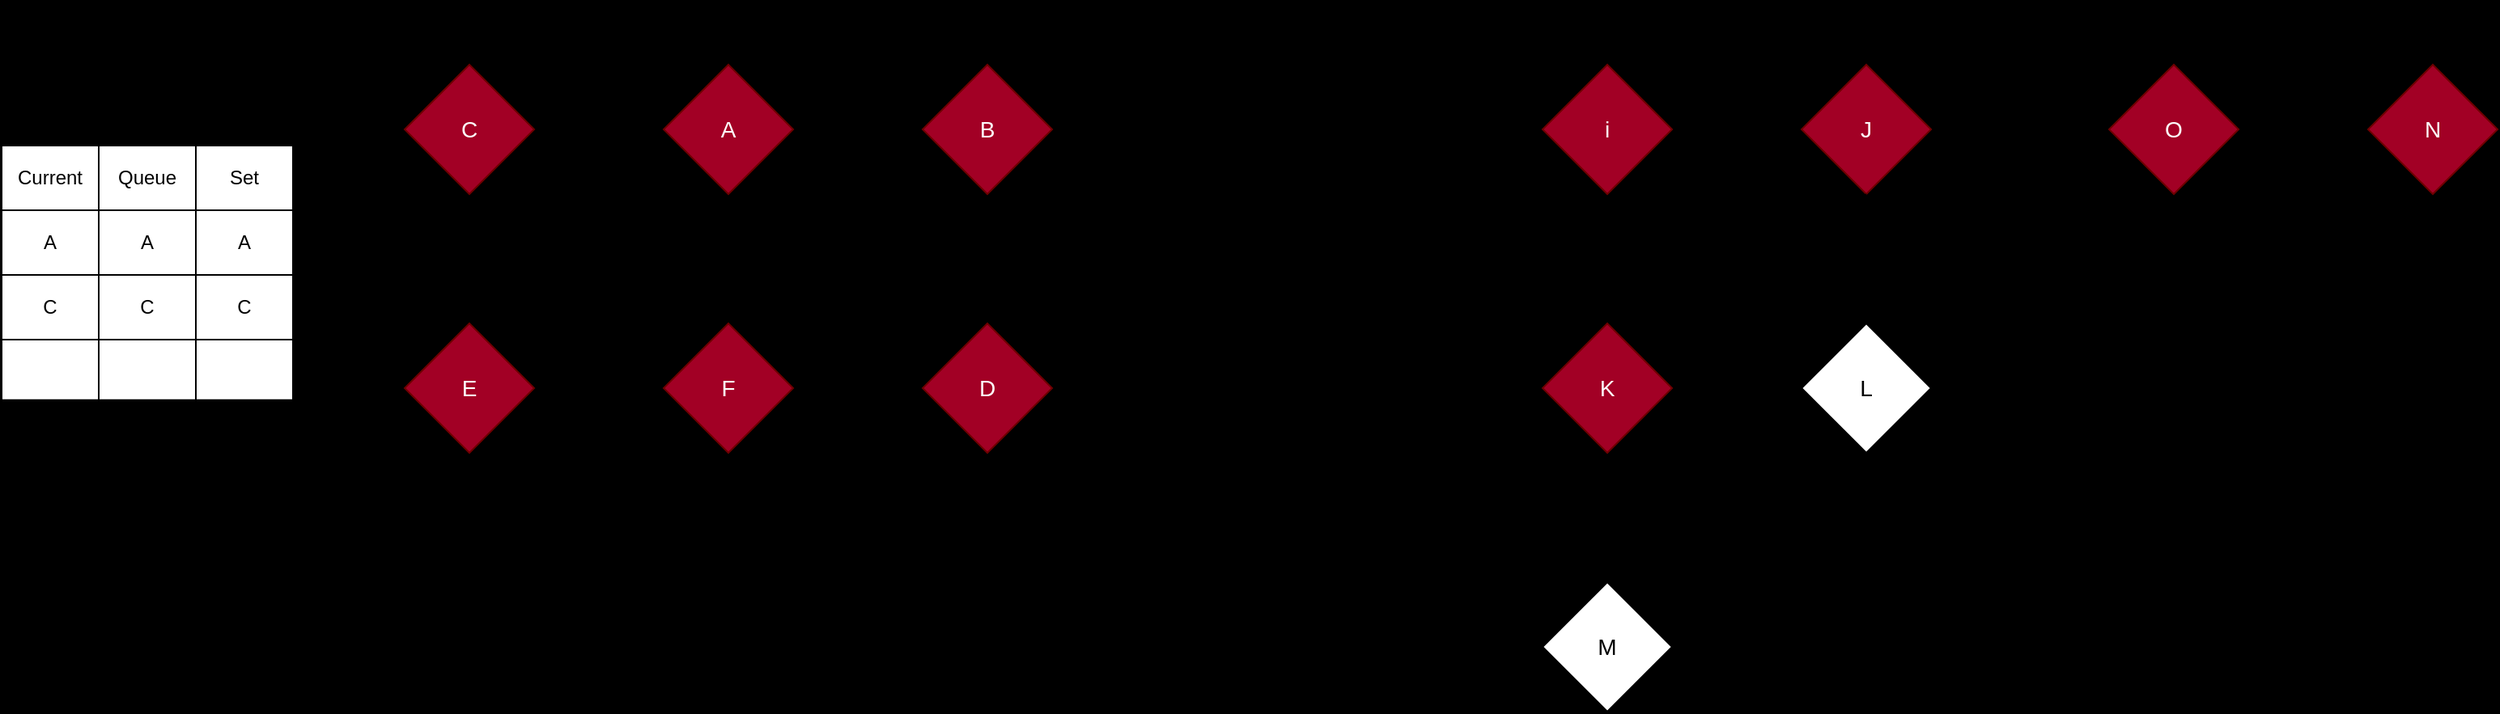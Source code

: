 <mxfile>
    <diagram id="wDra4RlVWW70b3zv4sFD" name="Undirected graph">
        <mxGraphModel dx="1496" dy="795" grid="0" gridSize="10" guides="1" tooltips="1" connect="1" arrows="1" fold="1" page="0" pageScale="1" pageWidth="850" pageHeight="1100" background="#000000" math="0" shadow="0">
            <root>
                <mxCell id="0"/>
                <mxCell id="1" parent="0"/>
                <mxCell id="20" style="sketch=0;html=1;exitX=1;exitY=0.5;exitDx=0;exitDy=0;fontSize=14;startArrow=none;startFill=0;endArrow=none;endFill=0;" parent="1" source="17" target="18" edge="1">
                    <mxGeometry relative="1" as="geometry"/>
                </mxCell>
                <mxCell id="22" value="" style="edgeStyle=none;sketch=0;html=1;fontSize=14;startArrow=none;startFill=0;endArrow=none;endFill=0;" parent="1" source="17" target="21" edge="1">
                    <mxGeometry relative="1" as="geometry"/>
                </mxCell>
                <mxCell id="17" value="i" style="rhombus;whiteSpace=wrap;html=1;rounded=0;labelBackgroundColor=none;sketch=0;strokeColor=#6F0000;fontSize=14;fillStyle=solid;fillColor=#a20025;fontColor=#ffffff;" parent="1" vertex="1">
                    <mxGeometry x="-140" y="-100" width="80" height="80" as="geometry"/>
                </mxCell>
                <mxCell id="18" value="J" style="rhombus;whiteSpace=wrap;html=1;rounded=0;labelBackgroundColor=none;sketch=0;strokeColor=#6F0000;fontSize=14;fillColor=#a20025;fontColor=#ffffff;" parent="1" vertex="1">
                    <mxGeometry x="20" y="-100" width="80" height="80" as="geometry"/>
                </mxCell>
                <mxCell id="24" value="" style="edgeStyle=none;sketch=0;html=1;fontSize=14;startArrow=none;startFill=0;endArrow=none;endFill=0;" parent="1" source="21" target="23" edge="1">
                    <mxGeometry relative="1" as="geometry"/>
                </mxCell>
                <mxCell id="26" value="" style="edgeStyle=none;sketch=0;html=1;fontSize=14;startArrow=none;startFill=0;endArrow=none;endFill=0;" parent="1" source="21" target="25" edge="1">
                    <mxGeometry relative="1" as="geometry"/>
                </mxCell>
                <mxCell id="27" style="edgeStyle=none;sketch=0;html=1;exitX=1;exitY=0.5;exitDx=0;exitDy=0;entryX=0.5;entryY=1;entryDx=0;entryDy=0;fontSize=14;startArrow=none;startFill=0;endArrow=none;endFill=0;" parent="1" source="21" target="18" edge="1">
                    <mxGeometry relative="1" as="geometry"/>
                </mxCell>
                <mxCell id="21" value="K" style="rhombus;whiteSpace=wrap;html=1;rounded=0;labelBackgroundColor=none;sketch=0;strokeColor=#6F0000;fontSize=14;fillColor=#a20025;fontColor=#ffffff;" parent="1" vertex="1">
                    <mxGeometry x="-140" y="60" width="80" height="80" as="geometry"/>
                </mxCell>
                <mxCell id="23" value="L" style="rhombus;whiteSpace=wrap;html=1;rounded=0;labelBackgroundColor=none;sketch=0;strokeColor=default;fontSize=14;gradientColor=none;" parent="1" vertex="1">
                    <mxGeometry x="20" y="60" width="80" height="80" as="geometry"/>
                </mxCell>
                <mxCell id="25" value="M" style="rhombus;whiteSpace=wrap;html=1;rounded=0;labelBackgroundColor=none;sketch=0;strokeColor=default;fontSize=14;gradientColor=none;" parent="1" vertex="1">
                    <mxGeometry x="-140" y="220" width="80" height="80" as="geometry"/>
                </mxCell>
                <mxCell id="30" value="" style="edgeStyle=none;sketch=0;html=1;fontSize=14;startArrow=none;startFill=0;endArrow=none;endFill=0;" parent="1" source="28" target="29" edge="1">
                    <mxGeometry relative="1" as="geometry"/>
                </mxCell>
                <mxCell id="28" value="O" style="rhombus;whiteSpace=wrap;html=1;rounded=0;labelBackgroundColor=none;sketch=0;strokeColor=#6F0000;fontSize=14;fillColor=#a20025;fontColor=#ffffff;" parent="1" vertex="1">
                    <mxGeometry x="210" y="-100" width="80" height="80" as="geometry"/>
                </mxCell>
                <mxCell id="29" value="N" style="rhombus;whiteSpace=wrap;html=1;rounded=0;labelBackgroundColor=none;sketch=0;strokeColor=#6F0000;fontSize=14;fillColor=#a20025;fontColor=#ffffff;" parent="1" vertex="1">
                    <mxGeometry x="370" y="-100" width="80" height="80" as="geometry"/>
                </mxCell>
                <mxCell id="31" value="Cycle" style="text;strokeColor=none;align=center;fillColor=none;html=1;verticalAlign=middle;whiteSpace=wrap;rounded=0;labelBackgroundColor=none;sketch=0;fillStyle=solid;fontSize=14;" parent="1" vertex="1">
                    <mxGeometry x="-50" y="-140" width="60" height="30" as="geometry"/>
                </mxCell>
                <mxCell id="33" value="Cycle" style="text;strokeColor=none;align=center;fillColor=none;html=1;verticalAlign=middle;whiteSpace=wrap;rounded=0;labelBackgroundColor=none;sketch=0;fillStyle=solid;fontSize=14;" parent="1" vertex="1">
                    <mxGeometry x="302" y="-135" width="60" height="30" as="geometry"/>
                </mxCell>
                <mxCell id="36" value="" style="edgeStyle=none;html=1;" parent="1" source="34" target="35" edge="1">
                    <mxGeometry relative="1" as="geometry"/>
                </mxCell>
                <mxCell id="38" value="" style="edgeStyle=none;html=1;" parent="1" source="34" target="37" edge="1">
                    <mxGeometry relative="1" as="geometry"/>
                </mxCell>
                <mxCell id="34" value="A" style="rhombus;whiteSpace=wrap;html=1;rounded=0;labelBackgroundColor=none;sketch=0;strokeColor=#6F0000;fontSize=14;fillStyle=solid;fillColor=#a20025;fontColor=#ffffff;" parent="1" vertex="1">
                    <mxGeometry x="-683" y="-100" width="80" height="80" as="geometry"/>
                </mxCell>
                <mxCell id="40" value="" style="edgeStyle=none;html=1;" parent="1" source="35" target="39" edge="1">
                    <mxGeometry relative="1" as="geometry"/>
                </mxCell>
                <mxCell id="35" value="B" style="rhombus;whiteSpace=wrap;html=1;rounded=0;labelBackgroundColor=none;sketch=0;strokeColor=#6F0000;fontSize=14;fillStyle=solid;fillColor=#a20025;fontColor=#ffffff;" parent="1" vertex="1">
                    <mxGeometry x="-523" y="-100" width="80" height="80" as="geometry"/>
                </mxCell>
                <mxCell id="42" value="" style="edgeStyle=none;html=1;" parent="1" source="37" target="41" edge="1">
                    <mxGeometry relative="1" as="geometry"/>
                </mxCell>
                <mxCell id="37" value="C" style="rhombus;whiteSpace=wrap;html=1;rounded=0;labelBackgroundColor=none;sketch=0;strokeColor=#6F0000;fontSize=14;fillStyle=solid;fillColor=#a20025;fontColor=#ffffff;" parent="1" vertex="1">
                    <mxGeometry x="-843" y="-100" width="80" height="80" as="geometry"/>
                </mxCell>
                <mxCell id="44" value="" style="edgeStyle=none;html=1;" parent="1" source="39" target="43" edge="1">
                    <mxGeometry relative="1" as="geometry"/>
                </mxCell>
                <mxCell id="39" value="D" style="rhombus;whiteSpace=wrap;html=1;rounded=0;labelBackgroundColor=none;sketch=0;strokeColor=#6F0000;fontSize=14;fillStyle=solid;fillColor=#a20025;fontColor=#ffffff;" parent="1" vertex="1">
                    <mxGeometry x="-523" y="60" width="80" height="80" as="geometry"/>
                </mxCell>
                <mxCell id="41" value="E" style="rhombus;whiteSpace=wrap;html=1;fontSize=14;fillColor=#a20025;strokeColor=#6F0000;fontColor=#ffffff;rounded=0;labelBackgroundColor=none;sketch=0;fillStyle=solid;" parent="1" vertex="1">
                    <mxGeometry x="-843" y="60" width="80" height="80" as="geometry"/>
                </mxCell>
                <mxCell id="43" value="F" style="rhombus;whiteSpace=wrap;html=1;rounded=0;labelBackgroundColor=none;sketch=0;strokeColor=#6F0000;fontSize=14;fillStyle=solid;fillColor=#a20025;fontColor=#ffffff;" parent="1" vertex="1">
                    <mxGeometry x="-683" y="60" width="80" height="80" as="geometry"/>
                </mxCell>
                <mxCell id="45" value="" style="shape=table;startSize=0;container=1;collapsible=0;childLayout=tableLayout;" parent="1" vertex="1">
                    <mxGeometry x="-1092" y="-50" width="180" height="157.317" as="geometry"/>
                </mxCell>
                <mxCell id="46" value="" style="shape=tableRow;horizontal=0;startSize=0;swimlaneHead=0;swimlaneBody=0;top=0;left=0;bottom=0;right=0;collapsible=0;dropTarget=0;fillColor=none;points=[[0,0.5],[1,0.5]];portConstraint=eastwest;" parent="45" vertex="1">
                    <mxGeometry width="180" height="40" as="geometry"/>
                </mxCell>
                <mxCell id="67" value="Current" style="shape=partialRectangle;html=1;whiteSpace=wrap;connectable=0;overflow=hidden;fillColor=none;top=0;left=0;bottom=0;right=0;pointerEvents=1;" parent="46" vertex="1">
                    <mxGeometry width="60" height="40" as="geometry">
                        <mxRectangle width="60" height="40" as="alternateBounds"/>
                    </mxGeometry>
                </mxCell>
                <mxCell id="47" value="Queue" style="shape=partialRectangle;html=1;whiteSpace=wrap;connectable=0;overflow=hidden;fillColor=none;top=0;left=0;bottom=0;right=0;pointerEvents=1;" parent="46" vertex="1">
                    <mxGeometry x="60" width="60" height="40" as="geometry">
                        <mxRectangle width="60" height="40" as="alternateBounds"/>
                    </mxGeometry>
                </mxCell>
                <mxCell id="48" value="Set" style="shape=partialRectangle;html=1;whiteSpace=wrap;connectable=0;overflow=hidden;fillColor=none;top=0;left=0;bottom=0;right=0;pointerEvents=1;" parent="46" vertex="1">
                    <mxGeometry x="120" width="60" height="40" as="geometry">
                        <mxRectangle width="60" height="40" as="alternateBounds"/>
                    </mxGeometry>
                </mxCell>
                <mxCell id="61" style="shape=tableRow;horizontal=0;startSize=0;swimlaneHead=0;swimlaneBody=0;top=0;left=0;bottom=0;right=0;collapsible=0;dropTarget=0;fillColor=none;points=[[0,0.5],[1,0.5]];portConstraint=eastwest;" parent="45" vertex="1">
                    <mxGeometry y="40" width="180" height="40" as="geometry"/>
                </mxCell>
                <mxCell id="68" value="A" style="shape=partialRectangle;html=1;whiteSpace=wrap;connectable=0;overflow=hidden;fillColor=none;top=0;left=0;bottom=0;right=0;pointerEvents=1;" parent="61" vertex="1">
                    <mxGeometry width="60" height="40" as="geometry">
                        <mxRectangle width="60" height="40" as="alternateBounds"/>
                    </mxGeometry>
                </mxCell>
                <mxCell id="62" value="A" style="shape=partialRectangle;html=1;whiteSpace=wrap;connectable=0;overflow=hidden;fillColor=none;top=0;left=0;bottom=0;right=0;pointerEvents=1;" parent="61" vertex="1">
                    <mxGeometry x="60" width="60" height="40" as="geometry">
                        <mxRectangle width="60" height="40" as="alternateBounds"/>
                    </mxGeometry>
                </mxCell>
                <mxCell id="63" value="A" style="shape=partialRectangle;html=1;whiteSpace=wrap;connectable=0;overflow=hidden;fillColor=none;top=0;left=0;bottom=0;right=0;pointerEvents=1;" parent="61" vertex="1">
                    <mxGeometry x="120" width="60" height="40" as="geometry">
                        <mxRectangle width="60" height="40" as="alternateBounds"/>
                    </mxGeometry>
                </mxCell>
                <mxCell id="64" style="shape=tableRow;horizontal=0;startSize=0;swimlaneHead=0;swimlaneBody=0;top=0;left=0;bottom=0;right=0;collapsible=0;dropTarget=0;fillColor=none;points=[[0,0.5],[1,0.5]];portConstraint=eastwest;" parent="45" vertex="1">
                    <mxGeometry y="80" width="180" height="40" as="geometry"/>
                </mxCell>
                <mxCell id="69" value="C" style="shape=partialRectangle;html=1;whiteSpace=wrap;connectable=0;overflow=hidden;fillColor=none;top=0;left=0;bottom=0;right=0;pointerEvents=1;" parent="64" vertex="1">
                    <mxGeometry width="60" height="40" as="geometry">
                        <mxRectangle width="60" height="40" as="alternateBounds"/>
                    </mxGeometry>
                </mxCell>
                <mxCell id="65" value="C" style="shape=partialRectangle;html=1;whiteSpace=wrap;connectable=0;overflow=hidden;fillColor=none;top=0;left=0;bottom=0;right=0;pointerEvents=1;" parent="64" vertex="1">
                    <mxGeometry x="60" width="60" height="40" as="geometry">
                        <mxRectangle width="60" height="40" as="alternateBounds"/>
                    </mxGeometry>
                </mxCell>
                <mxCell id="66" value="C" style="shape=partialRectangle;html=1;whiteSpace=wrap;connectable=0;overflow=hidden;fillColor=none;top=0;left=0;bottom=0;right=0;pointerEvents=1;" parent="64" vertex="1">
                    <mxGeometry x="120" width="60" height="40" as="geometry">
                        <mxRectangle width="60" height="40" as="alternateBounds"/>
                    </mxGeometry>
                </mxCell>
                <mxCell id="70" style="shape=tableRow;horizontal=0;startSize=0;swimlaneHead=0;swimlaneBody=0;top=0;left=0;bottom=0;right=0;collapsible=0;dropTarget=0;fillColor=none;points=[[0,0.5],[1,0.5]];portConstraint=eastwest;" parent="45" vertex="1">
                    <mxGeometry y="120" width="180" height="37" as="geometry"/>
                </mxCell>
                <mxCell id="71" style="shape=partialRectangle;html=1;whiteSpace=wrap;connectable=0;overflow=hidden;fillColor=none;top=0;left=0;bottom=0;right=0;pointerEvents=1;" parent="70" vertex="1">
                    <mxGeometry width="60" height="37" as="geometry">
                        <mxRectangle width="60" height="37" as="alternateBounds"/>
                    </mxGeometry>
                </mxCell>
                <mxCell id="72" style="shape=partialRectangle;html=1;whiteSpace=wrap;connectable=0;overflow=hidden;fillColor=none;top=0;left=0;bottom=0;right=0;pointerEvents=1;" parent="70" vertex="1">
                    <mxGeometry x="60" width="60" height="37" as="geometry">
                        <mxRectangle width="60" height="37" as="alternateBounds"/>
                    </mxGeometry>
                </mxCell>
                <mxCell id="73" style="shape=partialRectangle;html=1;whiteSpace=wrap;connectable=0;overflow=hidden;fillColor=none;top=0;left=0;bottom=0;right=0;pointerEvents=1;" parent="70" vertex="1">
                    <mxGeometry x="120" width="60" height="37" as="geometry">
                        <mxRectangle width="60" height="37" as="alternateBounds"/>
                    </mxGeometry>
                </mxCell>
            </root>
        </mxGraphModel>
    </diagram>
    <diagram id="AmTAmTYb_0sdpbdpMAJL" name="connected component count">
        <mxGraphModel dx="908" dy="873" grid="0" gridSize="10" guides="1" tooltips="1" connect="1" arrows="1" fold="1" page="0" pageScale="1" pageWidth="850" pageHeight="1100" math="0" shadow="0">
            <root>
                <mxCell id="0"/>
                <mxCell id="1" parent="0"/>
                <mxCell id="Q2rI02B0yaclKv3MY2K6-3" value="" style="edgeStyle=none;sketch=0;html=1;fontSize=14;startArrow=none;startFill=0;endArrow=none;endFill=0;" parent="1" source="Q2rI02B0yaclKv3MY2K6-1" target="Q2rI02B0yaclKv3MY2K6-2" edge="1">
                    <mxGeometry relative="1" as="geometry"/>
                </mxCell>
                <mxCell id="Q2rI02B0yaclKv3MY2K6-5" value="" style="edgeStyle=none;sketch=0;html=1;fontSize=14;startArrow=none;startFill=0;endArrow=none;endFill=0;" parent="1" source="Q2rI02B0yaclKv3MY2K6-1" target="Q2rI02B0yaclKv3MY2K6-4" edge="1">
                    <mxGeometry relative="1" as="geometry"/>
                </mxCell>
                <mxCell id="Q2rI02B0yaclKv3MY2K6-7" value="" style="edgeStyle=none;sketch=0;html=1;fontSize=14;startArrow=none;startFill=0;endArrow=none;endFill=0;" parent="1" source="Q2rI02B0yaclKv3MY2K6-1" target="Q2rI02B0yaclKv3MY2K6-6" edge="1">
                    <mxGeometry relative="1" as="geometry"/>
                </mxCell>
                <mxCell id="Q2rI02B0yaclKv3MY2K6-9" value="" style="edgeStyle=none;sketch=0;html=1;fontSize=14;startArrow=none;startFill=0;endArrow=none;endFill=0;" parent="1" source="Q2rI02B0yaclKv3MY2K6-1" target="Q2rI02B0yaclKv3MY2K6-8" edge="1">
                    <mxGeometry relative="1" as="geometry"/>
                </mxCell>
                <mxCell id="Q2rI02B0yaclKv3MY2K6-1" value="&lt;font style=&quot;font-size: 24px;&quot;&gt;6&lt;/font&gt;" style="ellipse;whiteSpace=wrap;html=1;rounded=0;labelBackgroundColor=none;sketch=0;fillStyle=solid;strokeColor=#B09500;fontSize=14;fillColor=#e3c800;fontColor=#000000;" parent="1" vertex="1">
                    <mxGeometry x="102" y="140" width="80" height="80" as="geometry"/>
                </mxCell>
                <mxCell id="Q2rI02B0yaclKv3MY2K6-2" value="&lt;font style=&quot;font-size: 24px;&quot;&gt;5&lt;/font&gt;" style="ellipse;whiteSpace=wrap;html=1;rounded=0;labelBackgroundColor=none;sketch=0;fillStyle=solid;strokeColor=#B09500;fontSize=14;fillColor=#e3c800;fontColor=#000000;" parent="1" vertex="1">
                    <mxGeometry x="-58" y="140" width="80" height="80" as="geometry"/>
                </mxCell>
                <mxCell id="Q2rI02B0yaclKv3MY2K6-4" value="&lt;font style=&quot;font-size: 24px;&quot;&gt;8&lt;/font&gt;" style="ellipse;whiteSpace=wrap;html=1;rounded=0;labelBackgroundColor=none;sketch=0;fillStyle=solid;strokeColor=#B09500;fontSize=14;fillColor=#e3c800;fontColor=#000000;" parent="1" vertex="1">
                    <mxGeometry x="262" y="140" width="80" height="80" as="geometry"/>
                </mxCell>
                <mxCell id="Q2rI02B0yaclKv3MY2K6-6" value="&lt;font style=&quot;font-size: 24px;&quot;&gt;7&lt;/font&gt;" style="ellipse;whiteSpace=wrap;html=1;rounded=0;labelBackgroundColor=none;sketch=0;fillStyle=solid;strokeColor=#B09500;fontSize=14;fillColor=#e3c800;fontColor=#000000;" parent="1" vertex="1">
                    <mxGeometry x="102" y="300" width="80" height="80" as="geometry"/>
                </mxCell>
                <mxCell id="Q2rI02B0yaclKv3MY2K6-8" value="&lt;font style=&quot;font-size: 24px;&quot;&gt;4&lt;/font&gt;" style="ellipse;whiteSpace=wrap;html=1;rounded=0;labelBackgroundColor=none;sketch=0;fillStyle=solid;strokeColor=#B09500;fontSize=14;fillColor=#e3c800;fontColor=#000000;" parent="1" vertex="1">
                    <mxGeometry x="102" y="-20" width="80" height="80" as="geometry"/>
                </mxCell>
                <mxCell id="Q2rI02B0yaclKv3MY2K6-10" value="&lt;font style=&quot;font-size: 24px;&quot;&gt;3&lt;/font&gt;" style="ellipse;whiteSpace=wrap;html=1;rounded=0;labelBackgroundColor=none;sketch=0;fillStyle=solid;strokeColor=#314354;fontSize=14;fillColor=#647687;fontColor=#ffffff;" parent="1" vertex="1">
                    <mxGeometry x="-58" y="300" width="80" height="80" as="geometry"/>
                </mxCell>
                <mxCell id="Q2rI02B0yaclKv3MY2K6-13" value="" style="edgeStyle=none;sketch=0;html=1;fontSize=14;startArrow=none;startFill=0;endArrow=none;endFill=0;" parent="1" source="Q2rI02B0yaclKv3MY2K6-11" target="Q2rI02B0yaclKv3MY2K6-12" edge="1">
                    <mxGeometry relative="1" as="geometry"/>
                </mxCell>
                <mxCell id="Q2rI02B0yaclKv3MY2K6-11" value="&lt;font style=&quot;font-size: 24px;&quot;&gt;1&lt;/font&gt;" style="ellipse;whiteSpace=wrap;html=1;rounded=0;labelBackgroundColor=none;sketch=0;fillStyle=solid;strokeColor=#2D7600;fontSize=14;fillColor=#60a917;fontColor=#ffffff;" parent="1" vertex="1">
                    <mxGeometry x="273" y="300" width="80" height="80" as="geometry"/>
                </mxCell>
                <mxCell id="Q2rI02B0yaclKv3MY2K6-12" value="&lt;font style=&quot;font-size: 24px;&quot;&gt;2&lt;/font&gt;" style="ellipse;whiteSpace=wrap;html=1;rounded=0;labelBackgroundColor=none;sketch=0;fillStyle=solid;strokeColor=#2D7600;fontSize=14;fillColor=#60a917;fontColor=#ffffff;" parent="1" vertex="1">
                    <mxGeometry x="433" y="300" width="80" height="80" as="geometry"/>
                </mxCell>
                <mxCell id="2SAgG9Yml6nCIJspTtY9-1" value="&lt;font style=&quot;font-size: 18px;&quot;&gt;Component 1&lt;/font&gt;" style="text;html=1;align=center;verticalAlign=middle;resizable=0;points=[];autosize=1;strokeColor=none;fillColor=none;fontSize=14;" parent="1" vertex="1">
                    <mxGeometry x="-48" y="11" width="126" height="34" as="geometry"/>
                </mxCell>
                <mxCell id="2SAgG9Yml6nCIJspTtY9-2" value="&lt;font style=&quot;font-size: 18px;&quot;&gt;Component 2&lt;/font&gt;" style="text;html=1;align=center;verticalAlign=middle;resizable=0;points=[];autosize=1;strokeColor=none;fillColor=none;fontSize=14;" parent="1" vertex="1">
                    <mxGeometry x="323" y="254" width="126" height="34" as="geometry"/>
                </mxCell>
                <mxCell id="2SAgG9Yml6nCIJspTtY9-3" value="&lt;font style=&quot;font-size: 18px;&quot;&gt;Component 3&lt;/font&gt;" style="text;html=1;align=center;verticalAlign=middle;resizable=0;points=[];autosize=1;strokeColor=none;fillColor=none;fontSize=14;" parent="1" vertex="1">
                    <mxGeometry x="-81" y="246" width="126" height="34" as="geometry"/>
                </mxCell>
                <mxCell id="ThFiZ681b06G8q5sSgqy-1" value="Answer&amp;nbsp; - 3" style="text;html=1;align=center;verticalAlign=middle;resizable=0;points=[];autosize=1;strokeColor=none;fillColor=none;fontSize=18;" parent="1" vertex="1">
                    <mxGeometry x="247.5" y="8" width="109" height="34" as="geometry"/>
                </mxCell>
            </root>
        </mxGraphModel>
    </diagram>
    <diagram id="85r2u7QeQKWHPwuknDbR" name="Largest Component">
        <mxGraphModel dx="1142" dy="886" grid="0" gridSize="10" guides="1" tooltips="1" connect="1" arrows="1" fold="1" page="0" pageScale="1" pageWidth="850" pageHeight="1100" math="0" shadow="0">
            <root>
                <mxCell id="0"/>
                <mxCell id="1" parent="0"/>
                <mxCell id="3svKZhFebkItTmdymukY-1" value="g" style="group" parent="1" vertex="1" connectable="0">
                    <mxGeometry x="-17" y="3" width="422" height="240" as="geometry"/>
                </mxCell>
                <mxCell id="NmvoON8yrkTtp4fozUWW-1" value="5" style="ellipse;whiteSpace=wrap;html=1;rounded=0;labelBackgroundColor=none;sketch=0;fillStyle=solid;strokeColor=#BD7000;fontSize=18;fillColor=#f0a30a;fontColor=#000000;" parent="3svKZhFebkItTmdymukY-1" vertex="1">
                    <mxGeometry x="160" width="80" height="80" as="geometry"/>
                </mxCell>
                <mxCell id="NmvoON8yrkTtp4fozUWW-3" value="8" style="ellipse;whiteSpace=wrap;html=1;rounded=0;labelBackgroundColor=none;sketch=0;fillStyle=solid;strokeColor=#BD7000;fontSize=18;fillColor=#f0a30a;fontColor=#000000;" parent="3svKZhFebkItTmdymukY-1" vertex="1">
                    <mxGeometry x="342" y="160" width="80" height="80" as="geometry"/>
                </mxCell>
                <mxCell id="NmvoON8yrkTtp4fozUWW-5" value="0" style="ellipse;whiteSpace=wrap;html=1;rounded=0;labelBackgroundColor=none;sketch=0;fillStyle=solid;strokeColor=#BD7000;fontSize=18;fillColor=#f0a30a;fontColor=#000000;" parent="3svKZhFebkItTmdymukY-1" vertex="1">
                    <mxGeometry x="160" y="160" width="80" height="80" as="geometry"/>
                </mxCell>
                <mxCell id="NmvoON8yrkTtp4fozUWW-8" value="1" style="ellipse;whiteSpace=wrap;html=1;rounded=0;labelBackgroundColor=none;sketch=0;fillStyle=solid;strokeColor=#BD7000;fontSize=18;fillColor=#f0a30a;fontColor=#000000;" parent="3svKZhFebkItTmdymukY-1" vertex="1">
                    <mxGeometry y="160" width="80" height="80" as="geometry"/>
                </mxCell>
                <mxCell id="NmvoON8yrkTtp4fozUWW-4" value="" style="edgeStyle=none;sketch=0;html=1;fontSize=18;startArrow=none;startFill=0;endArrow=none;endFill=0;fillColor=#f0a30a;strokeColor=#BD7000;" parent="3svKZhFebkItTmdymukY-1" source="NmvoON8yrkTtp4fozUWW-1" target="NmvoON8yrkTtp4fozUWW-3" edge="1">
                    <mxGeometry relative="1" as="geometry"/>
                </mxCell>
                <mxCell id="NmvoON8yrkTtp4fozUWW-6" value="" style="edgeStyle=none;sketch=0;html=1;fontSize=18;startArrow=none;startFill=0;endArrow=none;endFill=0;fillColor=#f0a30a;strokeColor=#BD7000;" parent="3svKZhFebkItTmdymukY-1" source="NmvoON8yrkTtp4fozUWW-1" target="NmvoON8yrkTtp4fozUWW-5" edge="1">
                    <mxGeometry relative="1" as="geometry"/>
                </mxCell>
                <mxCell id="NmvoON8yrkTtp4fozUWW-7" style="edgeStyle=none;sketch=0;html=1;exitX=0;exitY=0.5;exitDx=0;exitDy=0;entryX=1;entryY=0.5;entryDx=0;entryDy=0;fontSize=18;startArrow=none;startFill=0;endArrow=none;endFill=0;fillColor=#f0a30a;strokeColor=#BD7000;" parent="3svKZhFebkItTmdymukY-1" source="NmvoON8yrkTtp4fozUWW-3" target="NmvoON8yrkTtp4fozUWW-5" edge="1">
                    <mxGeometry relative="1" as="geometry"/>
                </mxCell>
                <mxCell id="NmvoON8yrkTtp4fozUWW-9" value="" style="edgeStyle=none;sketch=0;html=1;fontSize=18;startArrow=none;startFill=0;endArrow=none;endFill=0;fillColor=#f0a30a;strokeColor=#BD7000;" parent="3svKZhFebkItTmdymukY-1" source="NmvoON8yrkTtp4fozUWW-5" target="NmvoON8yrkTtp4fozUWW-8" edge="1">
                    <mxGeometry relative="1" as="geometry"/>
                </mxCell>
                <mxCell id="NmvoON8yrkTtp4fozUWW-17" value="Size = 4" style="text;html=1;align=center;verticalAlign=middle;resizable=0;points=[];autosize=1;strokeColor=none;fillColor=none;fontSize=28;" parent="3svKZhFebkItTmdymukY-1" vertex="1">
                    <mxGeometry x="15" y="75" width="120" height="46" as="geometry"/>
                </mxCell>
                <mxCell id="rm6GSh416DS9PBjWO8X9-1" value="" style="group" parent="1" vertex="1" connectable="0">
                    <mxGeometry x="588" y="-68" width="237" height="298" as="geometry"/>
                </mxCell>
                <mxCell id="NmvoON8yrkTtp4fozUWW-18" value="Size = 3" style="text;html=1;align=center;verticalAlign=middle;resizable=0;points=[];autosize=1;strokeColor=none;fillColor=none;fontSize=28;" parent="rm6GSh416DS9PBjWO8X9-1" vertex="1">
                    <mxGeometry x="58.5" y="36" width="120" height="46" as="geometry"/>
                </mxCell>
                <mxCell id="3svKZhFebkItTmdymukY-2" value="" style="group" parent="rm6GSh416DS9PBjWO8X9-1" vertex="1" connectable="0">
                    <mxGeometry y="90" width="237" height="208" as="geometry"/>
                </mxCell>
                <mxCell id="NmvoON8yrkTtp4fozUWW-10" value="4" style="ellipse;whiteSpace=wrap;html=1;rounded=0;labelBackgroundColor=none;sketch=0;fillStyle=solid;strokeColor=#3A5431;fontSize=18;fillColor=#6d8764;fontColor=#ffffff;" parent="3svKZhFebkItTmdymukY-2" vertex="1">
                    <mxGeometry x="1" y="3" width="78" height="74" as="geometry"/>
                </mxCell>
                <mxCell id="NmvoON8yrkTtp4fozUWW-11" value="2" style="ellipse;whiteSpace=wrap;html=1;rounded=0;labelBackgroundColor=none;sketch=0;fillStyle=solid;strokeColor=#3A5431;fontSize=18;fillColor=#6d8764;fontColor=#ffffff;" parent="3svKZhFebkItTmdymukY-2" vertex="1">
                    <mxGeometry x="157" width="80" height="80" as="geometry"/>
                </mxCell>
                <mxCell id="NmvoON8yrkTtp4fozUWW-13" value="3" style="ellipse;whiteSpace=wrap;html=1;rounded=0;labelBackgroundColor=none;sketch=0;fillStyle=solid;strokeColor=#3A5431;fontSize=18;fillColor=#6d8764;fontColor=#ffffff;" parent="3svKZhFebkItTmdymukY-2" vertex="1">
                    <mxGeometry x="80" y="128" width="80" height="80" as="geometry"/>
                </mxCell>
                <mxCell id="NmvoON8yrkTtp4fozUWW-12" value="" style="edgeStyle=none;sketch=0;html=1;fontSize=18;startArrow=none;startFill=0;endArrow=none;endFill=0;fillColor=#6d8764;strokeColor=#3A5431;" parent="3svKZhFebkItTmdymukY-2" source="NmvoON8yrkTtp4fozUWW-10" target="NmvoON8yrkTtp4fozUWW-11" edge="1">
                    <mxGeometry relative="1" as="geometry"/>
                </mxCell>
                <mxCell id="NmvoON8yrkTtp4fozUWW-15" style="edgeStyle=none;sketch=0;html=1;exitX=0.5;exitY=1;exitDx=0;exitDy=0;entryX=0;entryY=0;entryDx=0;entryDy=0;fontSize=18;startArrow=none;startFill=0;endArrow=none;endFill=0;fillColor=#6d8764;strokeColor=#3A5431;" parent="3svKZhFebkItTmdymukY-2" source="NmvoON8yrkTtp4fozUWW-10" target="NmvoON8yrkTtp4fozUWW-13" edge="1">
                    <mxGeometry relative="1" as="geometry"/>
                </mxCell>
                <mxCell id="NmvoON8yrkTtp4fozUWW-16" style="edgeStyle=none;sketch=0;html=1;exitX=1;exitY=0;exitDx=0;exitDy=0;entryX=0.5;entryY=1;entryDx=0;entryDy=0;fontSize=18;startArrow=none;startFill=0;endArrow=none;endFill=0;fillColor=#6d8764;strokeColor=#3A5431;" parent="3svKZhFebkItTmdymukY-2" source="NmvoON8yrkTtp4fozUWW-13" target="NmvoON8yrkTtp4fozUWW-11" edge="1">
                    <mxGeometry relative="1" as="geometry"/>
                </mxCell>
            </root>
        </mxGraphModel>
    </diagram>
    <diagram id="1jaIV70V07FP368kBsio" name="Shortest Path">
        <mxGraphModel dx="795" dy="682" grid="0" gridSize="10" guides="1" tooltips="1" connect="1" arrows="1" fold="1" page="0" pageScale="1" pageWidth="850" pageHeight="1100" math="0" shadow="0">
            <root>
                <mxCell id="0"/>
                <mxCell id="1" parent="0"/>
                <mxCell id="g92wQe6FcY0Sy9K9OWDs-3" value="" style="edgeStyle=none;html=1;endArrow=none;endFill=0;strokeColor=#006EAF;fillColor=#1ba1e2;fontSize=40;" parent="1" source="g92wQe6FcY0Sy9K9OWDs-1" target="g92wQe6FcY0Sy9K9OWDs-2" edge="1">
                    <mxGeometry relative="1" as="geometry"/>
                </mxCell>
                <mxCell id="g92wQe6FcY0Sy9K9OWDs-1" value="x" style="ellipse;whiteSpace=wrap;html=1;strokeColor=#006EAF;fillColor=#1ba1e2;fontColor=#ffffff;fontSize=40;" parent="1" vertex="1">
                    <mxGeometry x="203" y="58" width="80" height="80" as="geometry"/>
                </mxCell>
                <mxCell id="g92wQe6FcY0Sy9K9OWDs-2" value="y" style="ellipse;whiteSpace=wrap;html=1;strokeColor=#006EAF;fillColor=#1ba1e2;fontColor=#ffffff;fontSize=40;" parent="1" vertex="1">
                    <mxGeometry x="417" y="59" width="80" height="80" as="geometry"/>
                </mxCell>
                <mxCell id="g92wQe6FcY0Sy9K9OWDs-18" style="edgeStyle=none;html=1;exitX=0;exitY=1;exitDx=0;exitDy=0;endArrow=none;endFill=0;strokeColor=#006EAF;fillColor=#1ba1e2;fontSize=40;entryX=1;entryY=0.5;entryDx=0;entryDy=0;" parent="1" source="g92wQe6FcY0Sy9K9OWDs-9" target="g92wQe6FcY0Sy9K9OWDs-16" edge="1">
                    <mxGeometry relative="1" as="geometry">
                        <mxPoint x="412" y="380" as="targetPoint"/>
                    </mxGeometry>
                </mxCell>
                <mxCell id="g92wQe6FcY0Sy9K9OWDs-9" value="Z" style="ellipse;whiteSpace=wrap;html=1;strokeColor=#006EAF;fillColor=#1ba1e2;fontColor=#ffffff;fontSize=40;" parent="1" vertex="1">
                    <mxGeometry x="559" y="210" width="80" height="80" as="geometry"/>
                </mxCell>
                <mxCell id="g92wQe6FcY0Sy9K9OWDs-11" value="" style="edgeStyle=none;html=1;endArrow=none;endFill=0;exitX=0.883;exitY=0.809;exitDx=0;exitDy=0;exitPerimeter=0;strokeColor=#006EAF;fillColor=#1ba1e2;fontSize=40;" parent="1" source="g92wQe6FcY0Sy9K9OWDs-2" target="g92wQe6FcY0Sy9K9OWDs-9" edge="1">
                    <mxGeometry relative="1" as="geometry">
                        <mxPoint x="492" y="128" as="sourcePoint"/>
                        <mxPoint x="530" y="142" as="targetPoint"/>
                    </mxGeometry>
                </mxCell>
                <mxCell id="g92wQe6FcY0Sy9K9OWDs-20" style="edgeStyle=none;html=1;entryX=1;entryY=1;entryDx=0;entryDy=0;endArrow=none;endFill=0;strokeColor=#006EAF;fillColor=#1ba1e2;fontSize=40;exitX=0;exitY=0.5;exitDx=0;exitDy=0;" parent="1" source="g92wQe6FcY0Sy9K9OWDs-16" target="g92wQe6FcY0Sy9K9OWDs-19" edge="1">
                    <mxGeometry relative="1" as="geometry"/>
                </mxCell>
                <mxCell id="g92wQe6FcY0Sy9K9OWDs-16" value="V" style="ellipse;whiteSpace=wrap;html=1;strokeColor=#006EAF;fillColor=#1ba1e2;fontColor=#ffffff;fontSize=40;" parent="1" vertex="1">
                    <mxGeometry x="337" y="307" width="80" height="80" as="geometry"/>
                </mxCell>
                <mxCell id="g92wQe6FcY0Sy9K9OWDs-21" style="edgeStyle=none;html=1;exitX=1;exitY=0;exitDx=0;exitDy=0;entryX=0;entryY=1;entryDx=0;entryDy=0;endArrow=none;endFill=0;strokeColor=#006EAF;fillColor=#1ba1e2;fontSize=40;" parent="1" source="g92wQe6FcY0Sy9K9OWDs-19" target="g92wQe6FcY0Sy9K9OWDs-1" edge="1">
                    <mxGeometry relative="1" as="geometry"/>
                </mxCell>
                <mxCell id="g92wQe6FcY0Sy9K9OWDs-19" value="W" style="ellipse;whiteSpace=wrap;html=1;strokeColor=#006EAF;fillColor=#1ba1e2;fontColor=#ffffff;fontSize=40;" parent="1" vertex="1">
                    <mxGeometry x="89" y="210" width="80" height="80" as="geometry"/>
                </mxCell>
            </root>
        </mxGraphModel>
    </diagram>
    <diagram id="J7DKCrY9XMmjqie2R_rL" name="Island count">
        <mxGraphModel dx="782" dy="1118" grid="0" gridSize="10" guides="1" tooltips="1" connect="1" arrows="1" fold="1" page="0" pageScale="1" pageWidth="850" pageHeight="1100" math="0" shadow="0">
            <root>
                <mxCell id="0"/>
                <mxCell id="1" parent="0"/>
                <mxCell id="6B3khv1tBLdW_1czliD5-1" value="" style="whiteSpace=wrap;html=1;aspect=fixed;strokeWidth=1;fillColor=#1ba1e2;fontColor=#ffffff;strokeColor=#006EAF;" vertex="1" parent="1">
                    <mxGeometry x="55" y="-3" width="80" height="80" as="geometry"/>
                </mxCell>
                <mxCell id="6B3khv1tBLdW_1czliD5-2" value="" style="whiteSpace=wrap;html=1;aspect=fixed;strokeWidth=1;fillColor=#f0a30a;fontColor=#000000;strokeColor=#BD7000;" vertex="1" parent="1">
                    <mxGeometry x="135" y="-3" width="80" height="80" as="geometry"/>
                </mxCell>
                <mxCell id="6B3khv1tBLdW_1czliD5-3" value="" style="whiteSpace=wrap;html=1;aspect=fixed;strokeWidth=1;fillColor=#1ba1e2;fontColor=#ffffff;strokeColor=#006EAF;" vertex="1" parent="1">
                    <mxGeometry x="215" y="-3" width="80" height="80" as="geometry"/>
                </mxCell>
                <mxCell id="6B3khv1tBLdW_1czliD5-4" value="" style="whiteSpace=wrap;html=1;aspect=fixed;strokeWidth=1;fillColor=#1ba1e2;fontColor=#ffffff;strokeColor=#006EAF;" vertex="1" parent="1">
                    <mxGeometry x="295" y="-3" width="80" height="80" as="geometry"/>
                </mxCell>
                <mxCell id="6B3khv1tBLdW_1czliD5-5" value="" style="whiteSpace=wrap;html=1;aspect=fixed;strokeWidth=1;fillColor=#f0a30a;fontColor=#000000;strokeColor=#BD7000;" vertex="1" parent="1">
                    <mxGeometry x="375.5" y="-3" width="80" height="80" as="geometry"/>
                </mxCell>
                <mxCell id="6B3khv1tBLdW_1czliD5-6" value="" style="whiteSpace=wrap;html=1;aspect=fixed;strokeWidth=1;fillColor=#1ba1e2;fontColor=#ffffff;strokeColor=#006EAF;" vertex="1" parent="1">
                    <mxGeometry x="455" y="-3" width="80" height="80" as="geometry"/>
                </mxCell>
                <mxCell id="6B3khv1tBLdW_1czliD5-7" value="" style="whiteSpace=wrap;html=1;aspect=fixed;strokeWidth=1;fillColor=#f0a30a;fontColor=#000000;strokeColor=#BD7000;" vertex="1" parent="1">
                    <mxGeometry x="55" y="77" width="80" height="80" as="geometry"/>
                </mxCell>
                <mxCell id="6B3khv1tBLdW_1czliD5-8" value="" style="whiteSpace=wrap;html=1;aspect=fixed;strokeWidth=1;fillColor=#f0a30a;fontColor=#000000;strokeColor=#BD7000;" vertex="1" parent="1">
                    <mxGeometry x="135" y="77" width="80" height="80" as="geometry"/>
                </mxCell>
                <mxCell id="6B3khv1tBLdW_1czliD5-9" value="" style="whiteSpace=wrap;html=1;aspect=fixed;strokeWidth=1;fillColor=#1ba1e2;fontColor=#ffffff;strokeColor=#006EAF;" vertex="1" parent="1">
                    <mxGeometry x="215" y="77" width="80" height="80" as="geometry"/>
                </mxCell>
                <mxCell id="6B3khv1tBLdW_1czliD5-10" value="" style="whiteSpace=wrap;html=1;aspect=fixed;strokeWidth=1;fillColor=#1ba1e2;fontColor=#ffffff;strokeColor=#006EAF;" vertex="1" parent="1">
                    <mxGeometry x="295" y="77" width="80" height="80" as="geometry"/>
                </mxCell>
                <mxCell id="6B3khv1tBLdW_1czliD5-11" value="" style="whiteSpace=wrap;html=1;aspect=fixed;strokeWidth=1;fillColor=#f0a30a;fontColor=#000000;strokeColor=#BD7000;" vertex="1" parent="1">
                    <mxGeometry x="375" y="77" width="80" height="80" as="geometry"/>
                </mxCell>
                <mxCell id="6B3khv1tBLdW_1czliD5-12" value="" style="whiteSpace=wrap;html=1;aspect=fixed;strokeWidth=1;fillColor=#1ba1e2;fontColor=#ffffff;strokeColor=#006EAF;" vertex="1" parent="1">
                    <mxGeometry x="455" y="77" width="80" height="80" as="geometry"/>
                </mxCell>
                <mxCell id="6B3khv1tBLdW_1czliD5-25" value="" style="whiteSpace=wrap;html=1;aspect=fixed;strokeWidth=1;fillColor=#1ba1e2;fontColor=#ffffff;strokeColor=#006EAF;" vertex="1" parent="1">
                    <mxGeometry x="55" y="157" width="80" height="80" as="geometry"/>
                </mxCell>
                <mxCell id="6B3khv1tBLdW_1czliD5-26" value="" style="whiteSpace=wrap;html=1;aspect=fixed;strokeWidth=1;fillColor=#f0a30a;fontColor=#000000;strokeColor=#BD7000;" vertex="1" parent="1">
                    <mxGeometry x="135" y="157" width="80" height="80" as="geometry"/>
                </mxCell>
                <mxCell id="6B3khv1tBLdW_1czliD5-27" value="" style="whiteSpace=wrap;html=1;aspect=fixed;strokeWidth=1;fillColor=#1ba1e2;fontColor=#ffffff;strokeColor=#006EAF;" vertex="1" parent="1">
                    <mxGeometry x="215" y="157" width="80" height="80" as="geometry"/>
                </mxCell>
                <mxCell id="6B3khv1tBLdW_1czliD5-28" value="" style="whiteSpace=wrap;html=1;aspect=fixed;strokeWidth=1;fillColor=#1ba1e2;fontColor=#ffffff;strokeColor=#006EAF;" vertex="1" parent="1">
                    <mxGeometry x="295" y="157" width="80" height="80" as="geometry"/>
                </mxCell>
                <mxCell id="6B3khv1tBLdW_1czliD5-29" value="" style="whiteSpace=wrap;html=1;aspect=fixed;strokeWidth=1;fillColor=#1ba1e2;fontColor=#ffffff;strokeColor=#006EAF;" vertex="1" parent="1">
                    <mxGeometry x="375" y="157" width="80" height="80" as="geometry"/>
                </mxCell>
                <mxCell id="6B3khv1tBLdW_1czliD5-30" value="" style="whiteSpace=wrap;html=1;aspect=fixed;strokeWidth=1;fillColor=#1ba1e2;fontColor=#ffffff;strokeColor=#006EAF;" vertex="1" parent="1">
                    <mxGeometry x="455" y="157" width="80" height="80" as="geometry"/>
                </mxCell>
                <mxCell id="6B3khv1tBLdW_1czliD5-31" value="" style="whiteSpace=wrap;html=1;aspect=fixed;strokeWidth=1;fillColor=#1ba1e2;fontColor=#ffffff;strokeColor=#006EAF;" vertex="1" parent="1">
                    <mxGeometry x="55" y="237" width="80" height="80" as="geometry"/>
                </mxCell>
                <mxCell id="6B3khv1tBLdW_1czliD5-32" value="" style="whiteSpace=wrap;html=1;aspect=fixed;strokeWidth=1;fillColor=#1ba1e2;fontColor=#ffffff;strokeColor=#006EAF;" vertex="1" parent="1">
                    <mxGeometry x="135" y="237" width="80" height="80" as="geometry"/>
                </mxCell>
                <mxCell id="6B3khv1tBLdW_1czliD5-33" value="" style="whiteSpace=wrap;html=1;aspect=fixed;strokeWidth=1;fillColor=#1ba1e2;fontColor=#ffffff;strokeColor=#006EAF;" vertex="1" parent="1">
                    <mxGeometry x="215" y="237" width="80" height="80" as="geometry"/>
                </mxCell>
                <mxCell id="6B3khv1tBLdW_1czliD5-34" value="" style="whiteSpace=wrap;html=1;aspect=fixed;strokeWidth=1;fillColor=#f0a30a;fontColor=#000000;strokeColor=#BD7000;" vertex="1" parent="1">
                    <mxGeometry x="295" y="237" width="80" height="80" as="geometry"/>
                </mxCell>
                <mxCell id="6B3khv1tBLdW_1czliD5-35" value="" style="whiteSpace=wrap;html=1;aspect=fixed;strokeWidth=1;fillColor=#f0a30a;fontColor=#000000;strokeColor=#BD7000;" vertex="1" parent="1">
                    <mxGeometry x="375" y="237" width="80" height="80" as="geometry"/>
                </mxCell>
                <mxCell id="6B3khv1tBLdW_1czliD5-36" value="" style="whiteSpace=wrap;html=1;aspect=fixed;strokeWidth=1;fillColor=#1ba1e2;fontColor=#ffffff;strokeColor=#006EAF;" vertex="1" parent="1">
                    <mxGeometry x="455" y="237" width="80" height="80" as="geometry"/>
                </mxCell>
                <mxCell id="6B3khv1tBLdW_1czliD5-37" value="" style="whiteSpace=wrap;html=1;aspect=fixed;strokeWidth=1;fillColor=#1ba1e2;fontColor=#ffffff;strokeColor=#006EAF;" vertex="1" parent="1">
                    <mxGeometry x="55" y="317" width="80" height="80" as="geometry"/>
                </mxCell>
                <mxCell id="6B3khv1tBLdW_1czliD5-38" value="" style="whiteSpace=wrap;html=1;aspect=fixed;strokeWidth=1;fillColor=#f0a30a;fontColor=#000000;strokeColor=#BD7000;" vertex="1" parent="1">
                    <mxGeometry x="135" y="317" width="80" height="80" as="geometry"/>
                </mxCell>
                <mxCell id="6B3khv1tBLdW_1czliD5-39" value="" style="whiteSpace=wrap;html=1;aspect=fixed;strokeWidth=1;fillColor=#1ba1e2;fontColor=#ffffff;strokeColor=#006EAF;" vertex="1" parent="1">
                    <mxGeometry x="215" y="317" width="80" height="80" as="geometry"/>
                </mxCell>
                <mxCell id="6B3khv1tBLdW_1czliD5-40" value="" style="whiteSpace=wrap;html=1;aspect=fixed;strokeWidth=1;fillColor=#f0a30a;fontColor=#000000;strokeColor=#BD7000;" vertex="1" parent="1">
                    <mxGeometry x="295" y="317" width="80" height="80" as="geometry"/>
                </mxCell>
                <mxCell id="6B3khv1tBLdW_1czliD5-41" value="" style="whiteSpace=wrap;html=1;aspect=fixed;strokeWidth=1;fillColor=#f0a30a;fontColor=#000000;strokeColor=#BD7000;" vertex="1" parent="1">
                    <mxGeometry x="375" y="317" width="80" height="80" as="geometry"/>
                </mxCell>
                <mxCell id="6B3khv1tBLdW_1czliD5-42" value="" style="whiteSpace=wrap;html=1;aspect=fixed;strokeWidth=1;fillColor=#1ba1e2;fontColor=#ffffff;strokeColor=#006EAF;" vertex="1" parent="1">
                    <mxGeometry x="455" y="317" width="80" height="80" as="geometry"/>
                </mxCell>
                <mxCell id="6B3khv1tBLdW_1czliD5-43" value="" style="whiteSpace=wrap;html=1;aspect=fixed;strokeWidth=1;fillColor=#1ba1e2;fontColor=#ffffff;strokeColor=#006EAF;" vertex="1" parent="1">
                    <mxGeometry x="55" y="397" width="80" height="80" as="geometry"/>
                </mxCell>
                <mxCell id="6B3khv1tBLdW_1czliD5-44" value="" style="whiteSpace=wrap;html=1;aspect=fixed;strokeWidth=1;fillColor=#1ba1e2;fontColor=#ffffff;strokeColor=#006EAF;" vertex="1" parent="1">
                    <mxGeometry x="135" y="397" width="80" height="80" as="geometry"/>
                </mxCell>
                <mxCell id="6B3khv1tBLdW_1czliD5-45" value="" style="whiteSpace=wrap;html=1;aspect=fixed;strokeWidth=1;fillColor=#1ba1e2;fontColor=#ffffff;strokeColor=#006EAF;" vertex="1" parent="1">
                    <mxGeometry x="215" y="397" width="80" height="80" as="geometry"/>
                </mxCell>
                <mxCell id="6B3khv1tBLdW_1czliD5-46" value="" style="whiteSpace=wrap;html=1;aspect=fixed;strokeWidth=1;fillColor=#1ba1e2;fontColor=#ffffff;strokeColor=#006EAF;" vertex="1" parent="1">
                    <mxGeometry x="295" y="397" width="80" height="80" as="geometry"/>
                </mxCell>
                <mxCell id="6B3khv1tBLdW_1czliD5-47" value="" style="whiteSpace=wrap;html=1;aspect=fixed;strokeWidth=1;fillColor=#1ba1e2;fontColor=#ffffff;strokeColor=#006EAF;" vertex="1" parent="1">
                    <mxGeometry x="375" y="397" width="80" height="80" as="geometry"/>
                </mxCell>
                <mxCell id="6B3khv1tBLdW_1czliD5-48" value="" style="whiteSpace=wrap;html=1;aspect=fixed;strokeWidth=1;fillColor=#1ba1e2;fontColor=#ffffff;strokeColor=#006EAF;" vertex="1" parent="1">
                    <mxGeometry x="455" y="397" width="80" height="80" as="geometry"/>
                </mxCell>
                <mxCell id="6B3khv1tBLdW_1czliD5-49" value="o" style="text;html=1;align=center;verticalAlign=middle;resizable=0;points=[];autosize=1;strokeColor=none;fillColor=none;fontSize=20;fontStyle=1;fontFamily=Courier New;" vertex="1" parent="1">
                    <mxGeometry x="71" y="-56" width="30" height="36" as="geometry"/>
                </mxCell>
                <mxCell id="6B3khv1tBLdW_1czliD5-50" value="1" style="text;html=1;align=center;verticalAlign=middle;resizable=0;points=[];autosize=1;strokeColor=none;fillColor=none;fontSize=20;fontStyle=1;fontFamily=Courier New;" vertex="1" parent="1">
                    <mxGeometry x="160.5" y="-56" width="30" height="36" as="geometry"/>
                </mxCell>
                <mxCell id="6B3khv1tBLdW_1czliD5-51" value="2" style="text;html=1;align=center;verticalAlign=middle;resizable=0;points=[];autosize=1;strokeColor=none;fillColor=none;fontSize=20;fontStyle=1;fontFamily=Courier New;" vertex="1" parent="1">
                    <mxGeometry x="240.5" y="-56" width="30" height="36" as="geometry"/>
                </mxCell>
                <mxCell id="6B3khv1tBLdW_1czliD5-52" value="3" style="text;html=1;align=center;verticalAlign=middle;resizable=0;points=[];autosize=1;strokeColor=none;fillColor=none;fontSize=20;fontStyle=1;fontFamily=Courier New;" vertex="1" parent="1">
                    <mxGeometry x="320.5" y="-56" width="30" height="36" as="geometry"/>
                </mxCell>
                <mxCell id="6B3khv1tBLdW_1czliD5-53" value="4" style="text;html=1;align=center;verticalAlign=middle;resizable=0;points=[];autosize=1;strokeColor=none;fillColor=none;fontSize=20;fontStyle=1;fontFamily=Courier New;" vertex="1" parent="1">
                    <mxGeometry x="400.5" y="-56" width="30" height="36" as="geometry"/>
                </mxCell>
                <mxCell id="6B3khv1tBLdW_1czliD5-54" value="5" style="text;html=1;align=center;verticalAlign=middle;resizable=0;points=[];autosize=1;strokeColor=none;fillColor=none;fontSize=20;fontStyle=1;fontFamily=Courier New;" vertex="1" parent="1">
                    <mxGeometry x="480.5" y="-56" width="30" height="36" as="geometry"/>
                </mxCell>
                <mxCell id="6B3khv1tBLdW_1czliD5-55" value="o" style="text;html=1;align=center;verticalAlign=middle;resizable=0;points=[];autosize=1;strokeColor=none;fillColor=none;flipV=1;flipH=0;fontSize=20;fontFamily=Courier New;fontStyle=1" vertex="1" parent="1">
                    <mxGeometry x="6" y="21" width="30" height="36" as="geometry"/>
                </mxCell>
                <mxCell id="6B3khv1tBLdW_1czliD5-56" value="1" style="text;html=1;align=center;verticalAlign=middle;resizable=0;points=[];autosize=1;strokeColor=none;fillColor=none;flipV=1;flipH=0;fontSize=20;fontFamily=Courier New;fontStyle=1" vertex="1" parent="1">
                    <mxGeometry x="6" y="102" width="30" height="36" as="geometry"/>
                </mxCell>
                <mxCell id="6B3khv1tBLdW_1czliD5-57" value="2" style="text;html=1;align=center;verticalAlign=middle;resizable=0;points=[];autosize=1;strokeColor=none;fillColor=none;flipV=1;flipH=0;fontSize=20;fontFamily=Courier New;fontStyle=1" vertex="1" parent="1">
                    <mxGeometry x="6" y="183" width="30" height="36" as="geometry"/>
                </mxCell>
                <mxCell id="6B3khv1tBLdW_1czliD5-58" value="3" style="text;html=1;align=center;verticalAlign=middle;resizable=0;points=[];autosize=1;strokeColor=none;fillColor=none;flipV=1;flipH=0;fontSize=20;fontFamily=Courier New;fontStyle=1" vertex="1" parent="1">
                    <mxGeometry x="6" y="264" width="30" height="36" as="geometry"/>
                </mxCell>
                <mxCell id="6B3khv1tBLdW_1czliD5-59" value="4" style="text;html=1;align=center;verticalAlign=middle;resizable=0;points=[];autosize=1;strokeColor=none;fillColor=none;flipV=1;flipH=0;fontSize=20;fontFamily=Courier New;fontStyle=1" vertex="1" parent="1">
                    <mxGeometry x="6" y="346" width="30" height="36" as="geometry"/>
                </mxCell>
                <mxCell id="6B3khv1tBLdW_1czliD5-60" value="5" style="text;html=1;align=center;verticalAlign=middle;resizable=0;points=[];autosize=1;strokeColor=none;fillColor=none;flipV=1;flipH=0;fontStyle=1;fontSize=20;" vertex="1" parent="1">
                    <mxGeometry x="6.5" y="428" width="29" height="36" as="geometry"/>
                </mxCell>
            </root>
        </mxGraphModel>
    </diagram>
</mxfile>